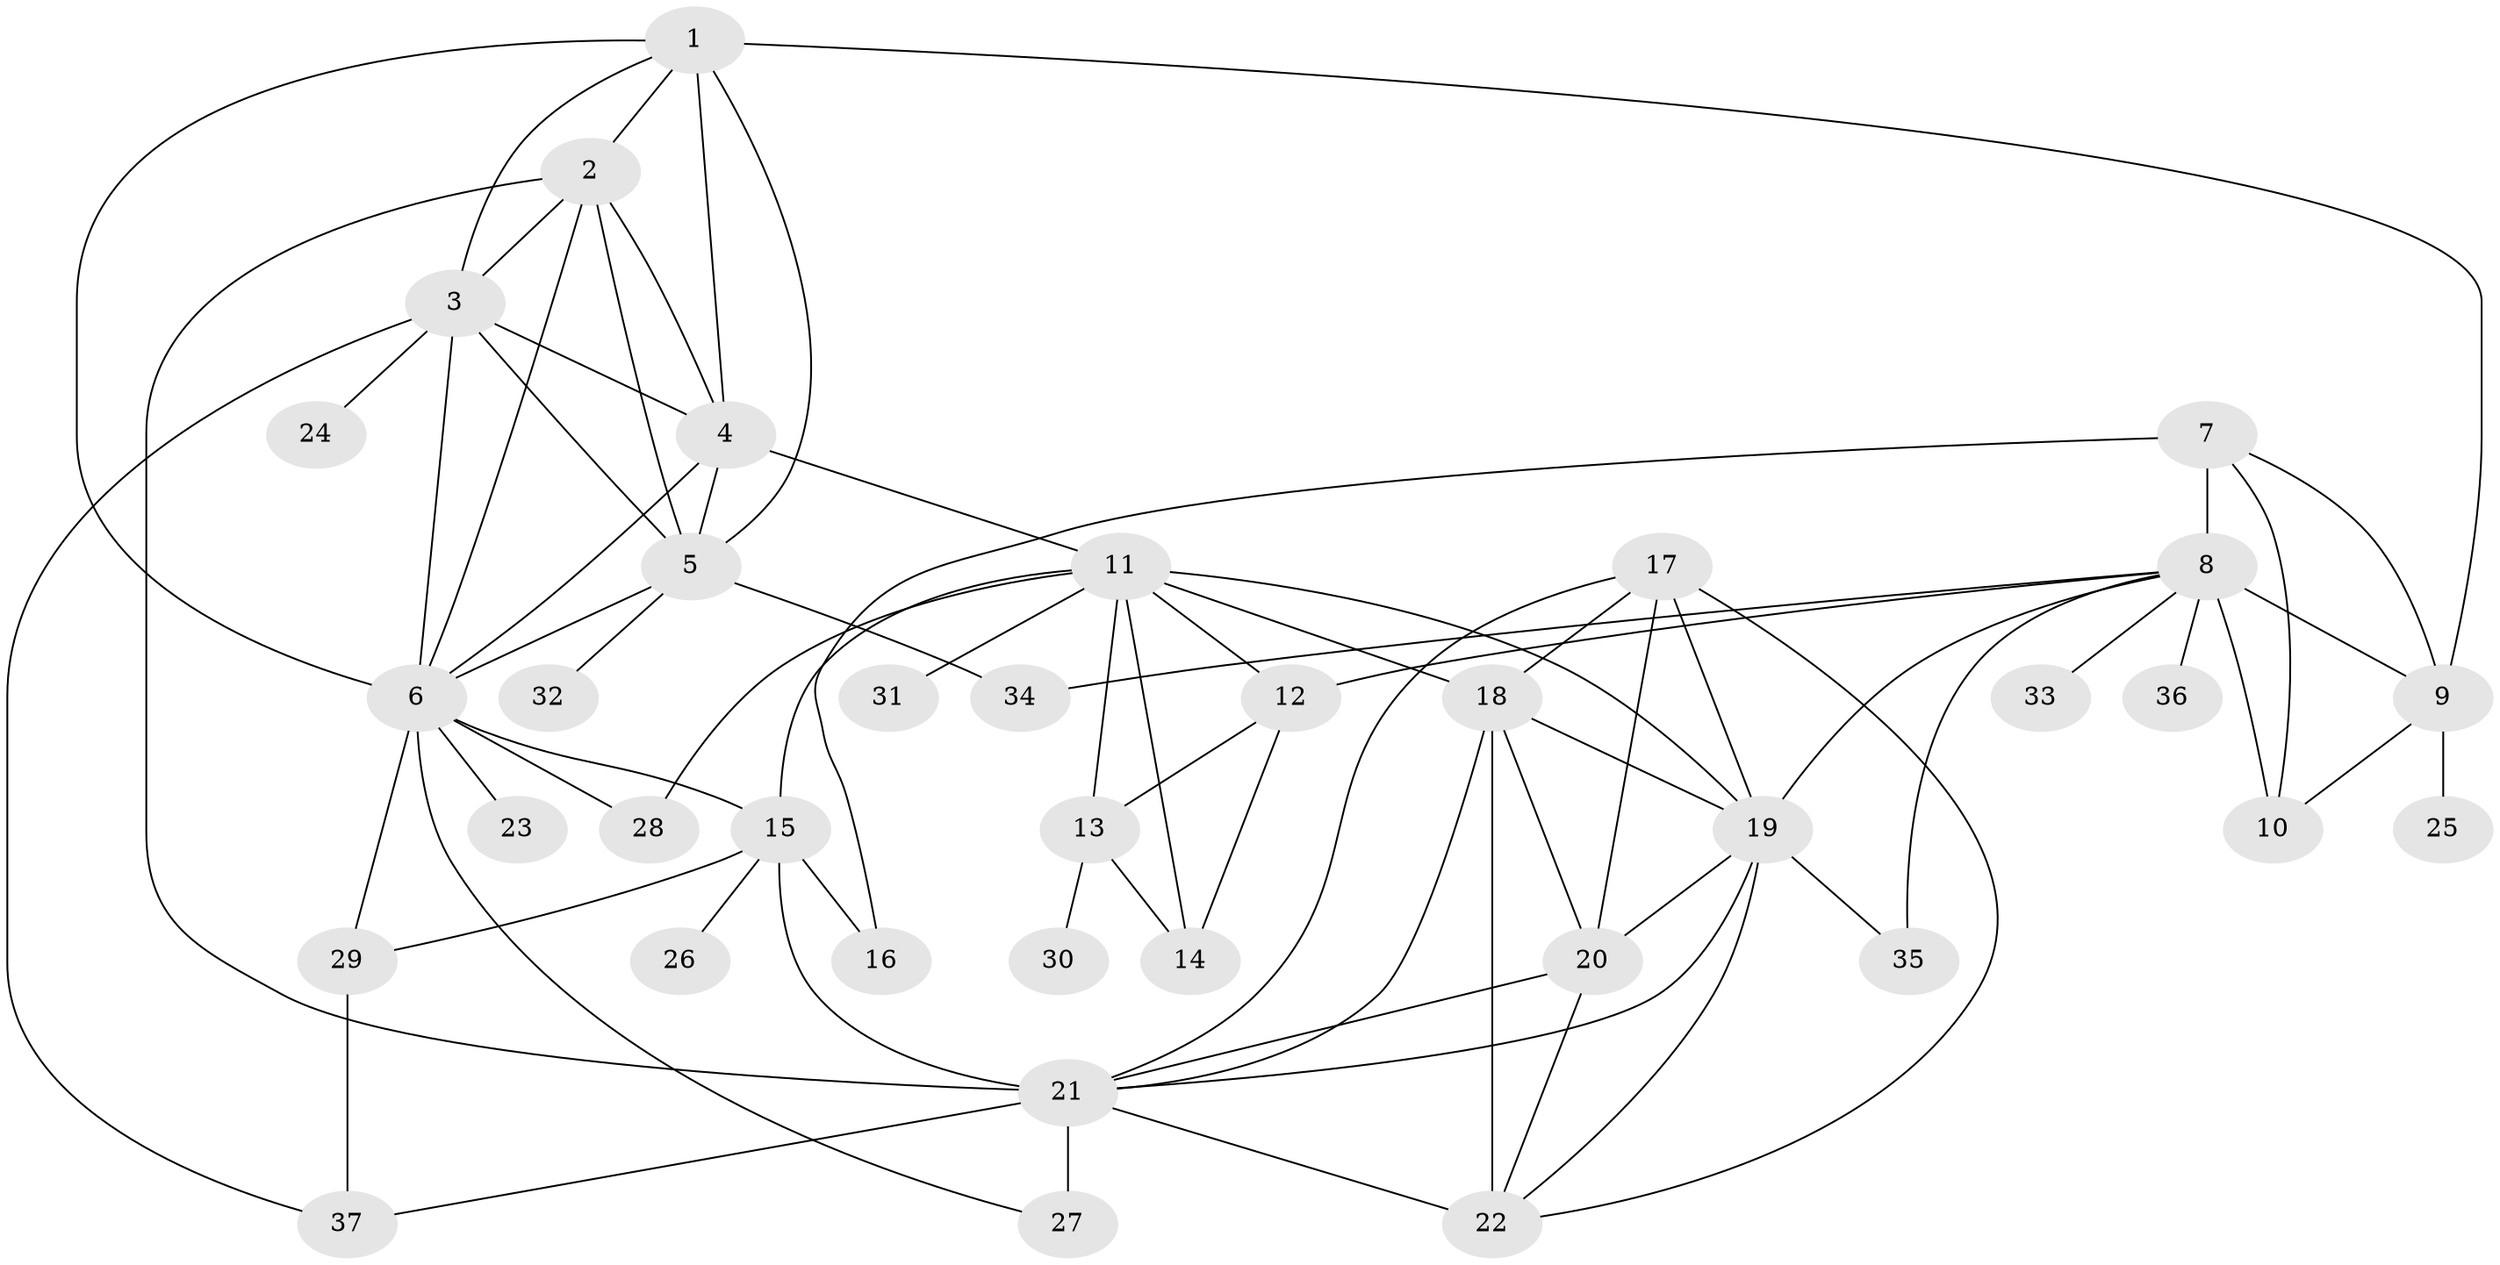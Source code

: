 // original degree distribution, {8: 0.032520325203252036, 7: 0.04878048780487805, 10: 0.056910569105691054, 6: 0.04065040650406504, 9: 0.032520325203252036, 14: 0.008130081300813009, 11: 0.016260162601626018, 12: 0.008130081300813009, 1: 0.6016260162601627, 3: 0.032520325203252036, 2: 0.12195121951219512}
// Generated by graph-tools (version 1.1) at 2025/52/03/04/25 22:52:10]
// undirected, 37 vertices, 76 edges
graph export_dot {
  node [color=gray90,style=filled];
  1;
  2;
  3;
  4;
  5;
  6;
  7;
  8;
  9;
  10;
  11;
  12;
  13;
  14;
  15;
  16;
  17;
  18;
  19;
  20;
  21;
  22;
  23;
  24;
  25;
  26;
  27;
  28;
  29;
  30;
  31;
  32;
  33;
  34;
  35;
  36;
  37;
  1 -- 2 [weight=1.0];
  1 -- 3 [weight=1.0];
  1 -- 4 [weight=1.0];
  1 -- 5 [weight=1.0];
  1 -- 6 [weight=1.0];
  1 -- 9 [weight=1.0];
  2 -- 3 [weight=1.0];
  2 -- 4 [weight=1.0];
  2 -- 5 [weight=1.0];
  2 -- 6 [weight=1.0];
  2 -- 21 [weight=1.0];
  3 -- 4 [weight=3.0];
  3 -- 5 [weight=1.0];
  3 -- 6 [weight=1.0];
  3 -- 24 [weight=1.0];
  3 -- 37 [weight=1.0];
  4 -- 5 [weight=1.0];
  4 -- 6 [weight=1.0];
  4 -- 11 [weight=1.0];
  5 -- 6 [weight=1.0];
  5 -- 32 [weight=1.0];
  5 -- 34 [weight=2.0];
  6 -- 15 [weight=1.0];
  6 -- 23 [weight=1.0];
  6 -- 27 [weight=1.0];
  6 -- 28 [weight=1.0];
  6 -- 29 [weight=4.0];
  7 -- 8 [weight=3.0];
  7 -- 9 [weight=1.0];
  7 -- 10 [weight=1.0];
  7 -- 16 [weight=1.0];
  8 -- 9 [weight=3.0];
  8 -- 10 [weight=3.0];
  8 -- 12 [weight=1.0];
  8 -- 19 [weight=1.0];
  8 -- 33 [weight=1.0];
  8 -- 34 [weight=1.0];
  8 -- 35 [weight=2.0];
  8 -- 36 [weight=1.0];
  9 -- 10 [weight=1.0];
  9 -- 25 [weight=1.0];
  11 -- 12 [weight=3.0];
  11 -- 13 [weight=3.0];
  11 -- 14 [weight=3.0];
  11 -- 15 [weight=1.0];
  11 -- 18 [weight=1.0];
  11 -- 19 [weight=1.0];
  11 -- 28 [weight=3.0];
  11 -- 31 [weight=1.0];
  12 -- 13 [weight=1.0];
  12 -- 14 [weight=1.0];
  13 -- 14 [weight=1.0];
  13 -- 30 [weight=1.0];
  15 -- 16 [weight=5.0];
  15 -- 21 [weight=2.0];
  15 -- 26 [weight=1.0];
  15 -- 29 [weight=1.0];
  17 -- 18 [weight=1.0];
  17 -- 19 [weight=1.0];
  17 -- 20 [weight=1.0];
  17 -- 21 [weight=1.0];
  17 -- 22 [weight=1.0];
  18 -- 19 [weight=1.0];
  18 -- 20 [weight=1.0];
  18 -- 21 [weight=1.0];
  18 -- 22 [weight=6.0];
  19 -- 20 [weight=1.0];
  19 -- 21 [weight=1.0];
  19 -- 22 [weight=1.0];
  19 -- 35 [weight=1.0];
  20 -- 21 [weight=1.0];
  20 -- 22 [weight=1.0];
  21 -- 22 [weight=1.0];
  21 -- 27 [weight=2.0];
  21 -- 37 [weight=1.0];
  29 -- 37 [weight=1.0];
}
